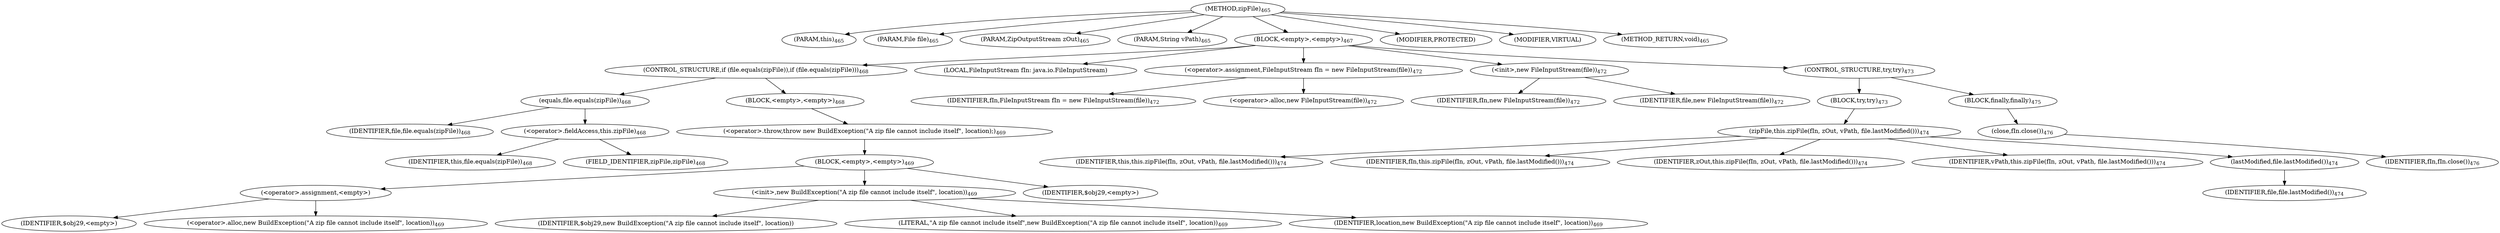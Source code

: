 digraph "zipFile" {  
"1339" [label = <(METHOD,zipFile)<SUB>465</SUB>> ]
"60" [label = <(PARAM,this)<SUB>465</SUB>> ]
"1340" [label = <(PARAM,File file)<SUB>465</SUB>> ]
"1341" [label = <(PARAM,ZipOutputStream zOut)<SUB>465</SUB>> ]
"1342" [label = <(PARAM,String vPath)<SUB>465</SUB>> ]
"1343" [label = <(BLOCK,&lt;empty&gt;,&lt;empty&gt;)<SUB>467</SUB>> ]
"1344" [label = <(CONTROL_STRUCTURE,if (file.equals(zipFile)),if (file.equals(zipFile)))<SUB>468</SUB>> ]
"1345" [label = <(equals,file.equals(zipFile))<SUB>468</SUB>> ]
"1346" [label = <(IDENTIFIER,file,file.equals(zipFile))<SUB>468</SUB>> ]
"1347" [label = <(&lt;operator&gt;.fieldAccess,this.zipFile)<SUB>468</SUB>> ]
"1348" [label = <(IDENTIFIER,this,file.equals(zipFile))<SUB>468</SUB>> ]
"1349" [label = <(FIELD_IDENTIFIER,zipFile,zipFile)<SUB>468</SUB>> ]
"1350" [label = <(BLOCK,&lt;empty&gt;,&lt;empty&gt;)<SUB>468</SUB>> ]
"1351" [label = <(&lt;operator&gt;.throw,throw new BuildException(&quot;A zip file cannot include itself&quot;, location);)<SUB>469</SUB>> ]
"1352" [label = <(BLOCK,&lt;empty&gt;,&lt;empty&gt;)<SUB>469</SUB>> ]
"1353" [label = <(&lt;operator&gt;.assignment,&lt;empty&gt;)> ]
"1354" [label = <(IDENTIFIER,$obj29,&lt;empty&gt;)> ]
"1355" [label = <(&lt;operator&gt;.alloc,new BuildException(&quot;A zip file cannot include itself&quot;, location))<SUB>469</SUB>> ]
"1356" [label = <(&lt;init&gt;,new BuildException(&quot;A zip file cannot include itself&quot;, location))<SUB>469</SUB>> ]
"1357" [label = <(IDENTIFIER,$obj29,new BuildException(&quot;A zip file cannot include itself&quot;, location))> ]
"1358" [label = <(LITERAL,&quot;A zip file cannot include itself&quot;,new BuildException(&quot;A zip file cannot include itself&quot;, location))<SUB>469</SUB>> ]
"1359" [label = <(IDENTIFIER,location,new BuildException(&quot;A zip file cannot include itself&quot;, location))<SUB>469</SUB>> ]
"1360" [label = <(IDENTIFIER,$obj29,&lt;empty&gt;)> ]
"58" [label = <(LOCAL,FileInputStream fIn: java.io.FileInputStream)> ]
"1361" [label = <(&lt;operator&gt;.assignment,FileInputStream fIn = new FileInputStream(file))<SUB>472</SUB>> ]
"1362" [label = <(IDENTIFIER,fIn,FileInputStream fIn = new FileInputStream(file))<SUB>472</SUB>> ]
"1363" [label = <(&lt;operator&gt;.alloc,new FileInputStream(file))<SUB>472</SUB>> ]
"1364" [label = <(&lt;init&gt;,new FileInputStream(file))<SUB>472</SUB>> ]
"57" [label = <(IDENTIFIER,fIn,new FileInputStream(file))<SUB>472</SUB>> ]
"1365" [label = <(IDENTIFIER,file,new FileInputStream(file))<SUB>472</SUB>> ]
"1366" [label = <(CONTROL_STRUCTURE,try,try)<SUB>473</SUB>> ]
"1367" [label = <(BLOCK,try,try)<SUB>473</SUB>> ]
"1368" [label = <(zipFile,this.zipFile(fIn, zOut, vPath, file.lastModified()))<SUB>474</SUB>> ]
"59" [label = <(IDENTIFIER,this,this.zipFile(fIn, zOut, vPath, file.lastModified()))<SUB>474</SUB>> ]
"1369" [label = <(IDENTIFIER,fIn,this.zipFile(fIn, zOut, vPath, file.lastModified()))<SUB>474</SUB>> ]
"1370" [label = <(IDENTIFIER,zOut,this.zipFile(fIn, zOut, vPath, file.lastModified()))<SUB>474</SUB>> ]
"1371" [label = <(IDENTIFIER,vPath,this.zipFile(fIn, zOut, vPath, file.lastModified()))<SUB>474</SUB>> ]
"1372" [label = <(lastModified,file.lastModified())<SUB>474</SUB>> ]
"1373" [label = <(IDENTIFIER,file,file.lastModified())<SUB>474</SUB>> ]
"1374" [label = <(BLOCK,finally,finally)<SUB>475</SUB>> ]
"1375" [label = <(close,fIn.close())<SUB>476</SUB>> ]
"1376" [label = <(IDENTIFIER,fIn,fIn.close())<SUB>476</SUB>> ]
"1377" [label = <(MODIFIER,PROTECTED)> ]
"1378" [label = <(MODIFIER,VIRTUAL)> ]
"1379" [label = <(METHOD_RETURN,void)<SUB>465</SUB>> ]
  "1339" -> "60" 
  "1339" -> "1340" 
  "1339" -> "1341" 
  "1339" -> "1342" 
  "1339" -> "1343" 
  "1339" -> "1377" 
  "1339" -> "1378" 
  "1339" -> "1379" 
  "1343" -> "1344" 
  "1343" -> "58" 
  "1343" -> "1361" 
  "1343" -> "1364" 
  "1343" -> "1366" 
  "1344" -> "1345" 
  "1344" -> "1350" 
  "1345" -> "1346" 
  "1345" -> "1347" 
  "1347" -> "1348" 
  "1347" -> "1349" 
  "1350" -> "1351" 
  "1351" -> "1352" 
  "1352" -> "1353" 
  "1352" -> "1356" 
  "1352" -> "1360" 
  "1353" -> "1354" 
  "1353" -> "1355" 
  "1356" -> "1357" 
  "1356" -> "1358" 
  "1356" -> "1359" 
  "1361" -> "1362" 
  "1361" -> "1363" 
  "1364" -> "57" 
  "1364" -> "1365" 
  "1366" -> "1367" 
  "1366" -> "1374" 
  "1367" -> "1368" 
  "1368" -> "59" 
  "1368" -> "1369" 
  "1368" -> "1370" 
  "1368" -> "1371" 
  "1368" -> "1372" 
  "1372" -> "1373" 
  "1374" -> "1375" 
  "1375" -> "1376" 
}
